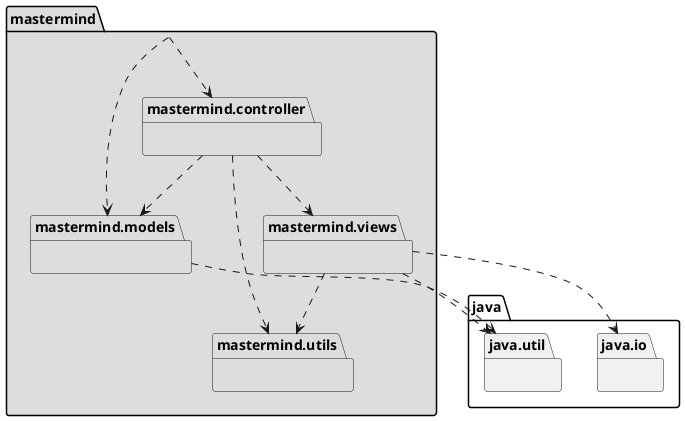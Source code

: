 @startuml

    package mastermind #DDDDDD { }
    package mastermind.models #DDDDDD { }
    package mastermind.controller #DDDDDD{ }
    package mastermind.views #DDDDDD { }
    package mastermind.utils #DDDDDD { }
    package java.util{ }
    package java.io{ }

    mastermind .down.> mastermind.controller
    mastermind .down.> mastermind.models
    mastermind.controller .down.> mastermind.models
    mastermind.controller .down.> mastermind.views
    mastermind.controller .down.> mastermind.utils
    mastermind.views .down.> mastermind.utils
    mastermind.views .down.> java.io
    mastermind.views .down.> java.util
    mastermind.models .down.> java.util




@enduml